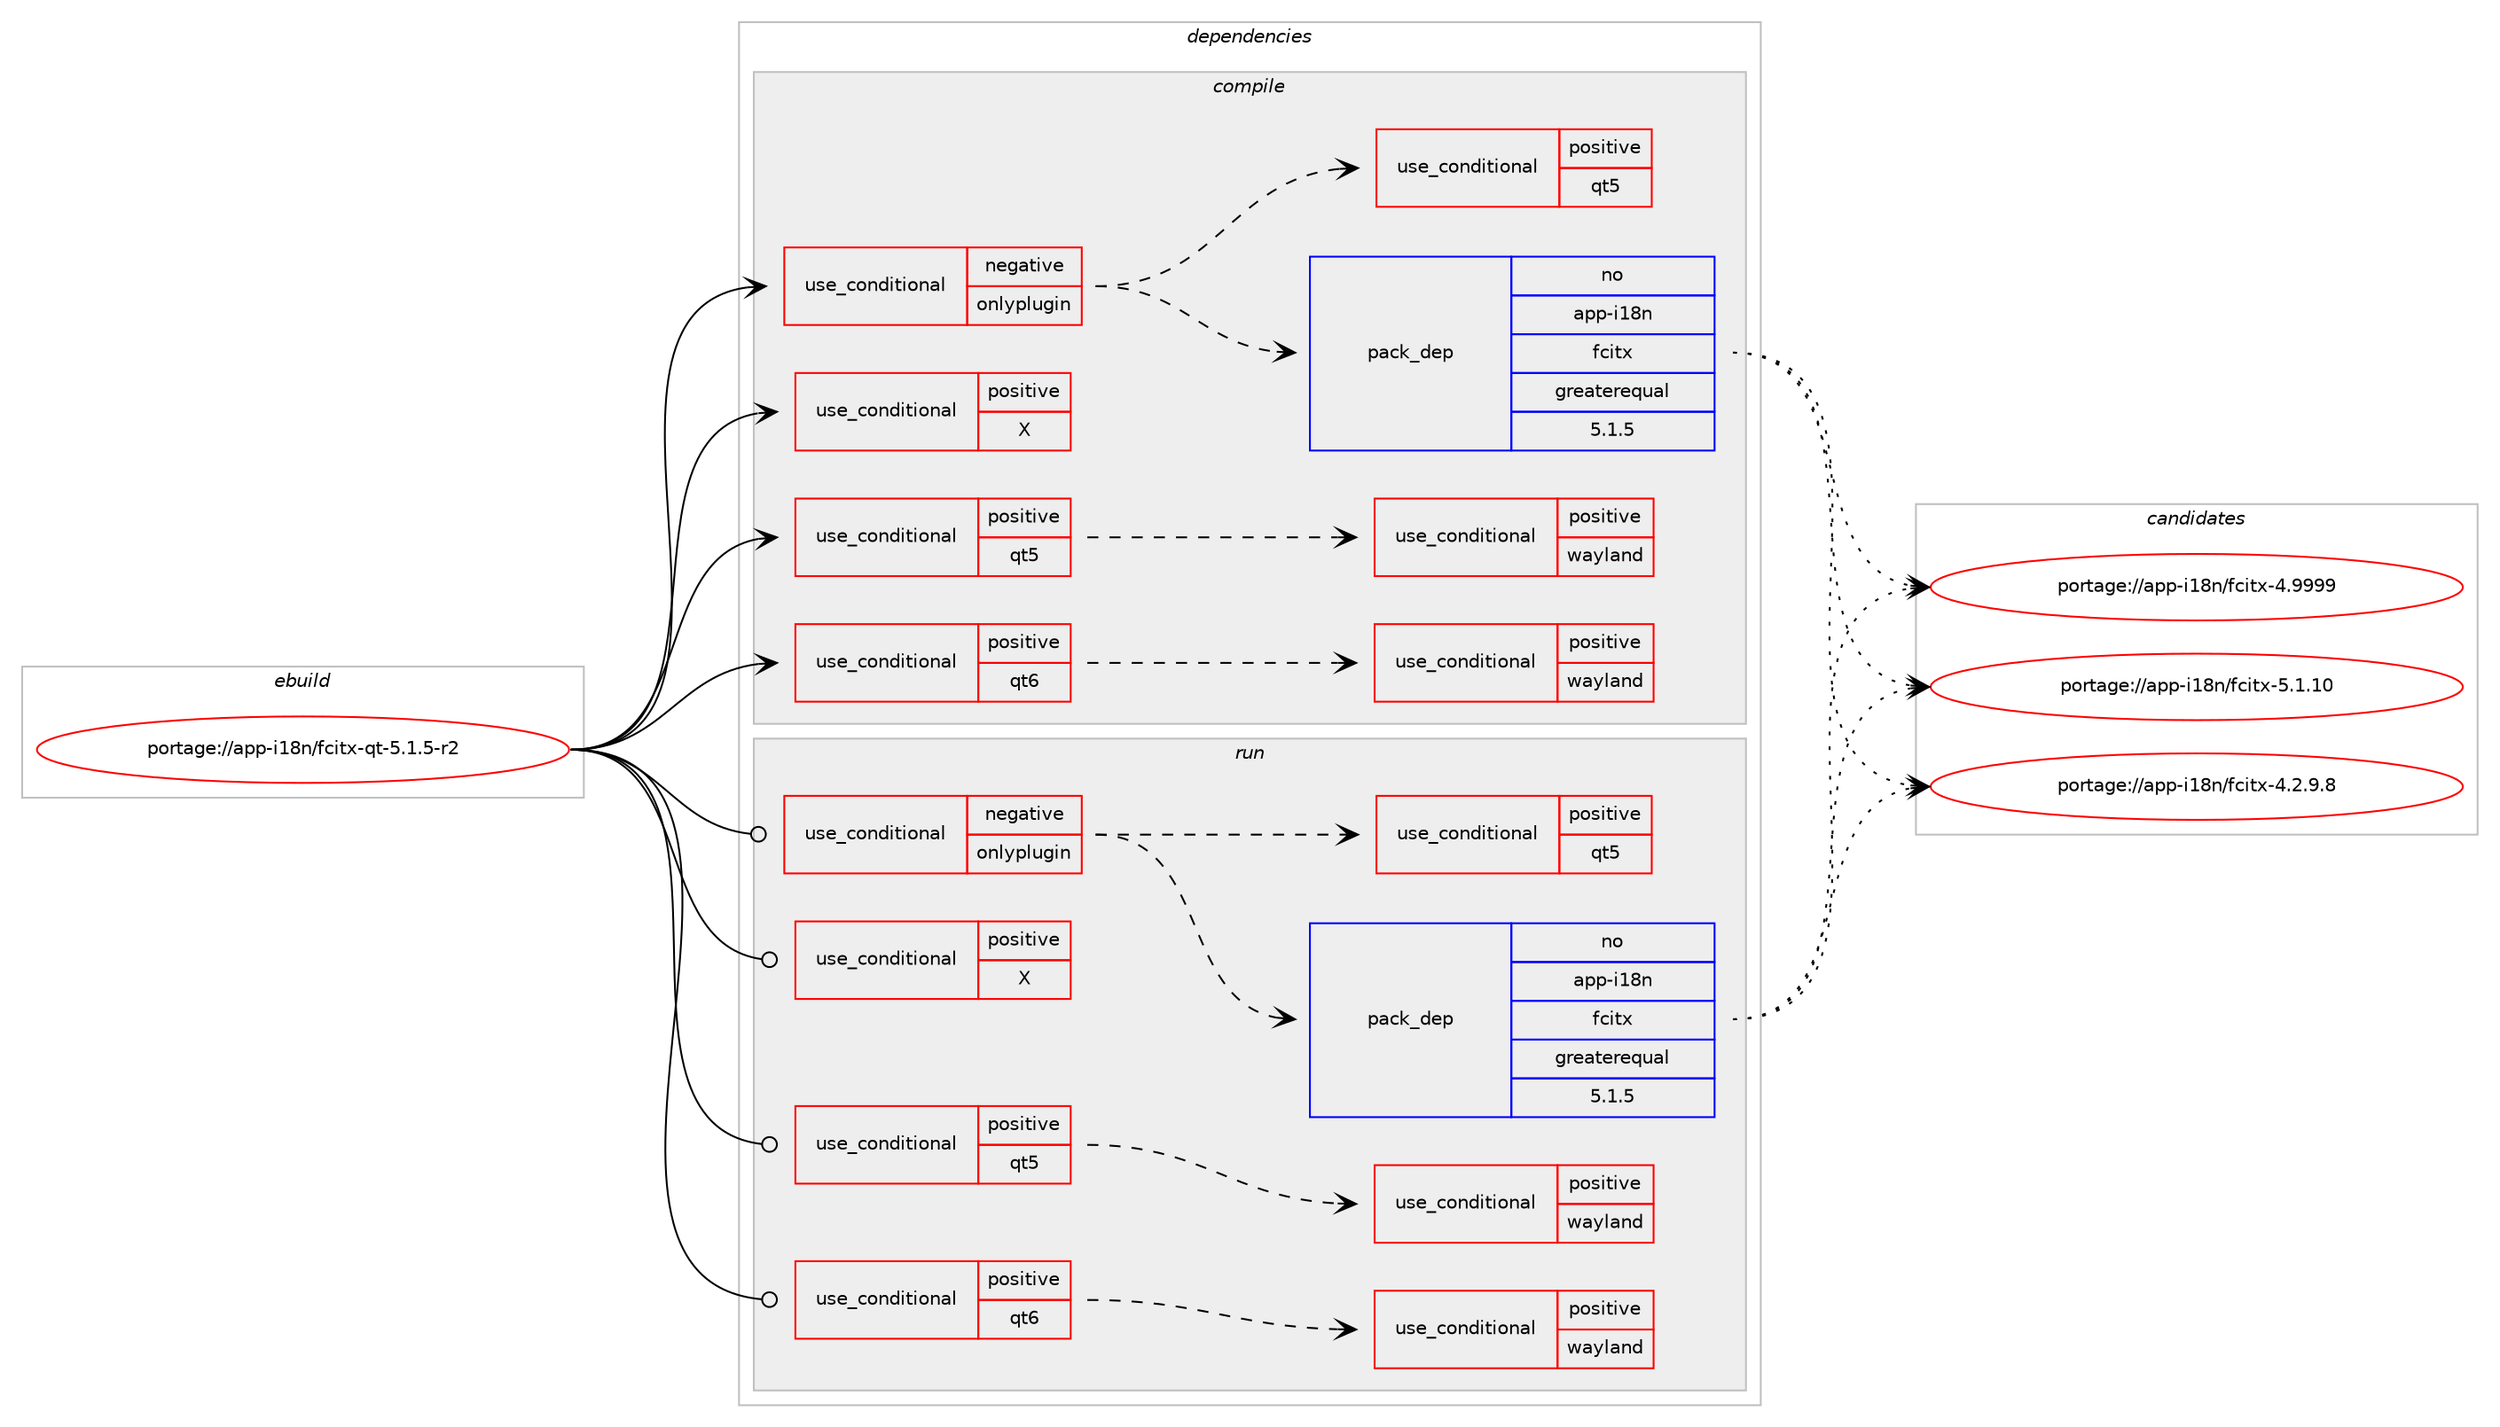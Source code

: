 digraph prolog {

# *************
# Graph options
# *************

newrank=true;
concentrate=true;
compound=true;
graph [rankdir=LR,fontname=Helvetica,fontsize=10,ranksep=1.5];#, ranksep=2.5, nodesep=0.2];
edge  [arrowhead=vee];
node  [fontname=Helvetica,fontsize=10];

# **********
# The ebuild
# **********

subgraph cluster_leftcol {
color=gray;
rank=same;
label=<<i>ebuild</i>>;
id [label="portage://app-i18n/fcitx-qt-5.1.5-r2", color=red, width=4, href="../app-i18n/fcitx-qt-5.1.5-r2.svg"];
}

# ****************
# The dependencies
# ****************

subgraph cluster_midcol {
color=gray;
label=<<i>dependencies</i>>;
subgraph cluster_compile {
fillcolor="#eeeeee";
style=filled;
label=<<i>compile</i>>;
subgraph cond10469 {
dependency16724 [label=<<TABLE BORDER="0" CELLBORDER="1" CELLSPACING="0" CELLPADDING="4"><TR><TD ROWSPAN="3" CELLPADDING="10">use_conditional</TD></TR><TR><TD>negative</TD></TR><TR><TD>onlyplugin</TD></TR></TABLE>>, shape=none, color=red];
subgraph pack5913 {
dependency16725 [label=<<TABLE BORDER="0" CELLBORDER="1" CELLSPACING="0" CELLPADDING="4" WIDTH="220"><TR><TD ROWSPAN="6" CELLPADDING="30">pack_dep</TD></TR><TR><TD WIDTH="110">no</TD></TR><TR><TD>app-i18n</TD></TR><TR><TD>fcitx</TD></TR><TR><TD>greaterequal</TD></TR><TR><TD>5.1.5</TD></TR></TABLE>>, shape=none, color=blue];
}
dependency16724:e -> dependency16725:w [weight=20,style="dashed",arrowhead="vee"];
subgraph cond10470 {
dependency16726 [label=<<TABLE BORDER="0" CELLBORDER="1" CELLSPACING="0" CELLPADDING="4"><TR><TD ROWSPAN="3" CELLPADDING="10">use_conditional</TD></TR><TR><TD>positive</TD></TR><TR><TD>qt5</TD></TR></TABLE>>, shape=none, color=red];
# *** BEGIN UNKNOWN DEPENDENCY TYPE (TODO) ***
# dependency16726 -> package_dependency(portage://app-i18n/fcitx-qt-5.1.5-r2,install,no,dev-qt,qtconcurrent,none,[,,],[slot(5)],[])
# *** END UNKNOWN DEPENDENCY TYPE (TODO) ***

}
dependency16724:e -> dependency16726:w [weight=20,style="dashed",arrowhead="vee"];
}
id:e -> dependency16724:w [weight=20,style="solid",arrowhead="vee"];
subgraph cond10471 {
dependency16727 [label=<<TABLE BORDER="0" CELLBORDER="1" CELLSPACING="0" CELLPADDING="4"><TR><TD ROWSPAN="3" CELLPADDING="10">use_conditional</TD></TR><TR><TD>positive</TD></TR><TR><TD>X</TD></TR></TABLE>>, shape=none, color=red];
# *** BEGIN UNKNOWN DEPENDENCY TYPE (TODO) ***
# dependency16727 -> package_dependency(portage://app-i18n/fcitx-qt-5.1.5-r2,install,no,x11-libs,libX11,none,[,,],[],[])
# *** END UNKNOWN DEPENDENCY TYPE (TODO) ***

# *** BEGIN UNKNOWN DEPENDENCY TYPE (TODO) ***
# dependency16727 -> package_dependency(portage://app-i18n/fcitx-qt-5.1.5-r2,install,no,x11-libs,libxcb,none,[,,],[],[])
# *** END UNKNOWN DEPENDENCY TYPE (TODO) ***

# *** BEGIN UNKNOWN DEPENDENCY TYPE (TODO) ***
# dependency16727 -> package_dependency(portage://app-i18n/fcitx-qt-5.1.5-r2,install,no,x11-libs,libxkbcommon,none,[,,],[],[])
# *** END UNKNOWN DEPENDENCY TYPE (TODO) ***

}
id:e -> dependency16727:w [weight=20,style="solid",arrowhead="vee"];
subgraph cond10472 {
dependency16728 [label=<<TABLE BORDER="0" CELLBORDER="1" CELLSPACING="0" CELLPADDING="4"><TR><TD ROWSPAN="3" CELLPADDING="10">use_conditional</TD></TR><TR><TD>positive</TD></TR><TR><TD>qt5</TD></TR></TABLE>>, shape=none, color=red];
# *** BEGIN UNKNOWN DEPENDENCY TYPE (TODO) ***
# dependency16728 -> package_dependency(portage://app-i18n/fcitx-qt-5.1.5-r2,install,no,dev-qt,qtcore,none,[,,],[slot(5)],[])
# *** END UNKNOWN DEPENDENCY TYPE (TODO) ***

# *** BEGIN UNKNOWN DEPENDENCY TYPE (TODO) ***
# dependency16728 -> package_dependency(portage://app-i18n/fcitx-qt-5.1.5-r2,install,no,dev-qt,qtdbus,none,[,,],[slot(5)],[])
# *** END UNKNOWN DEPENDENCY TYPE (TODO) ***

# *** BEGIN UNKNOWN DEPENDENCY TYPE (TODO) ***
# dependency16728 -> package_dependency(portage://app-i18n/fcitx-qt-5.1.5-r2,install,no,dev-qt,qtgui,none,[,,],[slot(5),equal],[])
# *** END UNKNOWN DEPENDENCY TYPE (TODO) ***

# *** BEGIN UNKNOWN DEPENDENCY TYPE (TODO) ***
# dependency16728 -> package_dependency(portage://app-i18n/fcitx-qt-5.1.5-r2,install,no,dev-qt,qtwidgets,none,[,,],[slot(5)],[])
# *** END UNKNOWN DEPENDENCY TYPE (TODO) ***

subgraph cond10473 {
dependency16729 [label=<<TABLE BORDER="0" CELLBORDER="1" CELLSPACING="0" CELLPADDING="4"><TR><TD ROWSPAN="3" CELLPADDING="10">use_conditional</TD></TR><TR><TD>positive</TD></TR><TR><TD>wayland</TD></TR></TABLE>>, shape=none, color=red];
# *** BEGIN UNKNOWN DEPENDENCY TYPE (TODO) ***
# dependency16729 -> package_dependency(portage://app-i18n/fcitx-qt-5.1.5-r2,install,no,dev-qt,qtwayland,none,[,,],[slot(5)],[])
# *** END UNKNOWN DEPENDENCY TYPE (TODO) ***

}
dependency16728:e -> dependency16729:w [weight=20,style="dashed",arrowhead="vee"];
}
id:e -> dependency16728:w [weight=20,style="solid",arrowhead="vee"];
subgraph cond10474 {
dependency16730 [label=<<TABLE BORDER="0" CELLBORDER="1" CELLSPACING="0" CELLPADDING="4"><TR><TD ROWSPAN="3" CELLPADDING="10">use_conditional</TD></TR><TR><TD>positive</TD></TR><TR><TD>qt6</TD></TR></TABLE>>, shape=none, color=red];
# *** BEGIN UNKNOWN DEPENDENCY TYPE (TODO) ***
# dependency16730 -> package_dependency(portage://app-i18n/fcitx-qt-5.1.5-r2,install,no,dev-qt,qtbase,none,[,,],[slot(6),equal],[use(enable(dbus),none),use(enable(gui),none),use(enable(widgets),none),use(optenable(wayland),none)])
# *** END UNKNOWN DEPENDENCY TYPE (TODO) ***

subgraph cond10475 {
dependency16731 [label=<<TABLE BORDER="0" CELLBORDER="1" CELLSPACING="0" CELLPADDING="4"><TR><TD ROWSPAN="3" CELLPADDING="10">use_conditional</TD></TR><TR><TD>positive</TD></TR><TR><TD>wayland</TD></TR></TABLE>>, shape=none, color=red];
# *** BEGIN UNKNOWN DEPENDENCY TYPE (TODO) ***
# dependency16731 -> package_dependency(portage://app-i18n/fcitx-qt-5.1.5-r2,install,no,dev-qt,qtwayland,none,[,,],[slot(6)],[])
# *** END UNKNOWN DEPENDENCY TYPE (TODO) ***

}
dependency16730:e -> dependency16731:w [weight=20,style="dashed",arrowhead="vee"];
}
id:e -> dependency16730:w [weight=20,style="solid",arrowhead="vee"];
}
subgraph cluster_compileandrun {
fillcolor="#eeeeee";
style=filled;
label=<<i>compile and run</i>>;
}
subgraph cluster_run {
fillcolor="#eeeeee";
style=filled;
label=<<i>run</i>>;
subgraph cond10476 {
dependency16732 [label=<<TABLE BORDER="0" CELLBORDER="1" CELLSPACING="0" CELLPADDING="4"><TR><TD ROWSPAN="3" CELLPADDING="10">use_conditional</TD></TR><TR><TD>negative</TD></TR><TR><TD>onlyplugin</TD></TR></TABLE>>, shape=none, color=red];
subgraph pack5914 {
dependency16733 [label=<<TABLE BORDER="0" CELLBORDER="1" CELLSPACING="0" CELLPADDING="4" WIDTH="220"><TR><TD ROWSPAN="6" CELLPADDING="30">pack_dep</TD></TR><TR><TD WIDTH="110">no</TD></TR><TR><TD>app-i18n</TD></TR><TR><TD>fcitx</TD></TR><TR><TD>greaterequal</TD></TR><TR><TD>5.1.5</TD></TR></TABLE>>, shape=none, color=blue];
}
dependency16732:e -> dependency16733:w [weight=20,style="dashed",arrowhead="vee"];
subgraph cond10477 {
dependency16734 [label=<<TABLE BORDER="0" CELLBORDER="1" CELLSPACING="0" CELLPADDING="4"><TR><TD ROWSPAN="3" CELLPADDING="10">use_conditional</TD></TR><TR><TD>positive</TD></TR><TR><TD>qt5</TD></TR></TABLE>>, shape=none, color=red];
# *** BEGIN UNKNOWN DEPENDENCY TYPE (TODO) ***
# dependency16734 -> package_dependency(portage://app-i18n/fcitx-qt-5.1.5-r2,run,no,dev-qt,qtconcurrent,none,[,,],[slot(5)],[])
# *** END UNKNOWN DEPENDENCY TYPE (TODO) ***

}
dependency16732:e -> dependency16734:w [weight=20,style="dashed",arrowhead="vee"];
}
id:e -> dependency16732:w [weight=20,style="solid",arrowhead="odot"];
subgraph cond10478 {
dependency16735 [label=<<TABLE BORDER="0" CELLBORDER="1" CELLSPACING="0" CELLPADDING="4"><TR><TD ROWSPAN="3" CELLPADDING="10">use_conditional</TD></TR><TR><TD>positive</TD></TR><TR><TD>X</TD></TR></TABLE>>, shape=none, color=red];
# *** BEGIN UNKNOWN DEPENDENCY TYPE (TODO) ***
# dependency16735 -> package_dependency(portage://app-i18n/fcitx-qt-5.1.5-r2,run,no,x11-libs,libX11,none,[,,],[],[])
# *** END UNKNOWN DEPENDENCY TYPE (TODO) ***

# *** BEGIN UNKNOWN DEPENDENCY TYPE (TODO) ***
# dependency16735 -> package_dependency(portage://app-i18n/fcitx-qt-5.1.5-r2,run,no,x11-libs,libxcb,none,[,,],[],[])
# *** END UNKNOWN DEPENDENCY TYPE (TODO) ***

# *** BEGIN UNKNOWN DEPENDENCY TYPE (TODO) ***
# dependency16735 -> package_dependency(portage://app-i18n/fcitx-qt-5.1.5-r2,run,no,x11-libs,libxkbcommon,none,[,,],[],[])
# *** END UNKNOWN DEPENDENCY TYPE (TODO) ***

}
id:e -> dependency16735:w [weight=20,style="solid",arrowhead="odot"];
subgraph cond10479 {
dependency16736 [label=<<TABLE BORDER="0" CELLBORDER="1" CELLSPACING="0" CELLPADDING="4"><TR><TD ROWSPAN="3" CELLPADDING="10">use_conditional</TD></TR><TR><TD>positive</TD></TR><TR><TD>qt5</TD></TR></TABLE>>, shape=none, color=red];
# *** BEGIN UNKNOWN DEPENDENCY TYPE (TODO) ***
# dependency16736 -> package_dependency(portage://app-i18n/fcitx-qt-5.1.5-r2,run,no,dev-qt,qtcore,none,[,,],[slot(5)],[])
# *** END UNKNOWN DEPENDENCY TYPE (TODO) ***

# *** BEGIN UNKNOWN DEPENDENCY TYPE (TODO) ***
# dependency16736 -> package_dependency(portage://app-i18n/fcitx-qt-5.1.5-r2,run,no,dev-qt,qtdbus,none,[,,],[slot(5)],[])
# *** END UNKNOWN DEPENDENCY TYPE (TODO) ***

# *** BEGIN UNKNOWN DEPENDENCY TYPE (TODO) ***
# dependency16736 -> package_dependency(portage://app-i18n/fcitx-qt-5.1.5-r2,run,no,dev-qt,qtgui,none,[,,],[slot(5),equal],[])
# *** END UNKNOWN DEPENDENCY TYPE (TODO) ***

# *** BEGIN UNKNOWN DEPENDENCY TYPE (TODO) ***
# dependency16736 -> package_dependency(portage://app-i18n/fcitx-qt-5.1.5-r2,run,no,dev-qt,qtwidgets,none,[,,],[slot(5)],[])
# *** END UNKNOWN DEPENDENCY TYPE (TODO) ***

subgraph cond10480 {
dependency16737 [label=<<TABLE BORDER="0" CELLBORDER="1" CELLSPACING="0" CELLPADDING="4"><TR><TD ROWSPAN="3" CELLPADDING="10">use_conditional</TD></TR><TR><TD>positive</TD></TR><TR><TD>wayland</TD></TR></TABLE>>, shape=none, color=red];
# *** BEGIN UNKNOWN DEPENDENCY TYPE (TODO) ***
# dependency16737 -> package_dependency(portage://app-i18n/fcitx-qt-5.1.5-r2,run,no,dev-qt,qtwayland,none,[,,],[slot(5)],[])
# *** END UNKNOWN DEPENDENCY TYPE (TODO) ***

}
dependency16736:e -> dependency16737:w [weight=20,style="dashed",arrowhead="vee"];
}
id:e -> dependency16736:w [weight=20,style="solid",arrowhead="odot"];
subgraph cond10481 {
dependency16738 [label=<<TABLE BORDER="0" CELLBORDER="1" CELLSPACING="0" CELLPADDING="4"><TR><TD ROWSPAN="3" CELLPADDING="10">use_conditional</TD></TR><TR><TD>positive</TD></TR><TR><TD>qt6</TD></TR></TABLE>>, shape=none, color=red];
# *** BEGIN UNKNOWN DEPENDENCY TYPE (TODO) ***
# dependency16738 -> package_dependency(portage://app-i18n/fcitx-qt-5.1.5-r2,run,no,dev-qt,qtbase,none,[,,],[slot(6),equal],[use(enable(dbus),none),use(enable(gui),none),use(enable(widgets),none),use(optenable(wayland),none)])
# *** END UNKNOWN DEPENDENCY TYPE (TODO) ***

subgraph cond10482 {
dependency16739 [label=<<TABLE BORDER="0" CELLBORDER="1" CELLSPACING="0" CELLPADDING="4"><TR><TD ROWSPAN="3" CELLPADDING="10">use_conditional</TD></TR><TR><TD>positive</TD></TR><TR><TD>wayland</TD></TR></TABLE>>, shape=none, color=red];
# *** BEGIN UNKNOWN DEPENDENCY TYPE (TODO) ***
# dependency16739 -> package_dependency(portage://app-i18n/fcitx-qt-5.1.5-r2,run,no,dev-qt,qtwayland,none,[,,],[slot(6)],[])
# *** END UNKNOWN DEPENDENCY TYPE (TODO) ***

}
dependency16738:e -> dependency16739:w [weight=20,style="dashed",arrowhead="vee"];
}
id:e -> dependency16738:w [weight=20,style="solid",arrowhead="odot"];
}
}

# **************
# The candidates
# **************

subgraph cluster_choices {
rank=same;
color=gray;
label=<<i>candidates</i>>;

subgraph choice5913 {
color=black;
nodesep=1;
choice9711211245105495611047102991051161204552465046574656 [label="portage://app-i18n/fcitx-4.2.9.8", color=red, width=4,href="../app-i18n/fcitx-4.2.9.8.svg"];
choice97112112451054956110471029910511612045524657575757 [label="portage://app-i18n/fcitx-4.9999", color=red, width=4,href="../app-i18n/fcitx-4.9999.svg"];
choice97112112451054956110471029910511612045534649464948 [label="portage://app-i18n/fcitx-5.1.10", color=red, width=4,href="../app-i18n/fcitx-5.1.10.svg"];
dependency16725:e -> choice9711211245105495611047102991051161204552465046574656:w [style=dotted,weight="100"];
dependency16725:e -> choice97112112451054956110471029910511612045524657575757:w [style=dotted,weight="100"];
dependency16725:e -> choice97112112451054956110471029910511612045534649464948:w [style=dotted,weight="100"];
}
subgraph choice5914 {
color=black;
nodesep=1;
choice9711211245105495611047102991051161204552465046574656 [label="portage://app-i18n/fcitx-4.2.9.8", color=red, width=4,href="../app-i18n/fcitx-4.2.9.8.svg"];
choice97112112451054956110471029910511612045524657575757 [label="portage://app-i18n/fcitx-4.9999", color=red, width=4,href="../app-i18n/fcitx-4.9999.svg"];
choice97112112451054956110471029910511612045534649464948 [label="portage://app-i18n/fcitx-5.1.10", color=red, width=4,href="../app-i18n/fcitx-5.1.10.svg"];
dependency16733:e -> choice9711211245105495611047102991051161204552465046574656:w [style=dotted,weight="100"];
dependency16733:e -> choice97112112451054956110471029910511612045524657575757:w [style=dotted,weight="100"];
dependency16733:e -> choice97112112451054956110471029910511612045534649464948:w [style=dotted,weight="100"];
}
}

}
